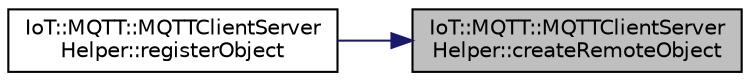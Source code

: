 digraph "IoT::MQTT::MQTTClientServerHelper::createRemoteObject"
{
 // LATEX_PDF_SIZE
  edge [fontname="Helvetica",fontsize="10",labelfontname="Helvetica",labelfontsize="10"];
  node [fontname="Helvetica",fontsize="10",shape=record];
  rankdir="RL";
  Node1 [label="IoT::MQTT::MQTTClientServer\lHelper::createRemoteObject",height=0.2,width=0.4,color="black", fillcolor="grey75", style="filled", fontcolor="black",tooltip="Destroys the MQTTClientServerHelper."];
  Node1 -> Node2 [dir="back",color="midnightblue",fontsize="10",style="solid",fontname="Helvetica"];
  Node2 [label="IoT::MQTT::MQTTClientServer\lHelper::registerObject",height=0.2,width=0.4,color="black", fillcolor="white", style="filled",URL="$classIoT_1_1MQTT_1_1MQTTClientServerHelper.html#ad367b235a0c1b8c6d9cfc4e771d7e90f",tooltip=" "];
}
